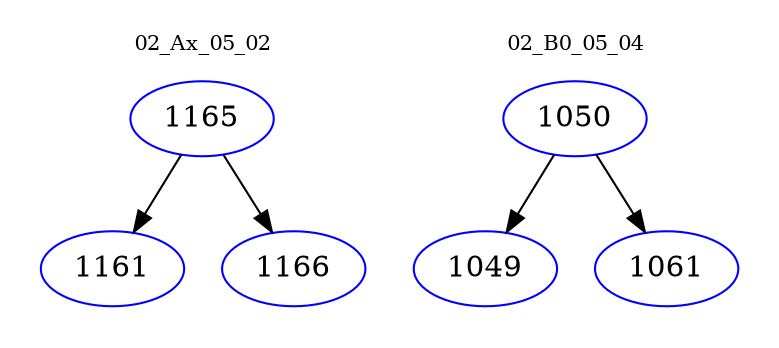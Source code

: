 digraph{
subgraph cluster_0 {
color = white
label = "02_Ax_05_02";
fontsize=10;
T0_1165 [label="1165", color="blue"]
T0_1165 -> T0_1161 [color="black"]
T0_1161 [label="1161", color="blue"]
T0_1165 -> T0_1166 [color="black"]
T0_1166 [label="1166", color="blue"]
}
subgraph cluster_1 {
color = white
label = "02_B0_05_04";
fontsize=10;
T1_1050 [label="1050", color="blue"]
T1_1050 -> T1_1049 [color="black"]
T1_1049 [label="1049", color="blue"]
T1_1050 -> T1_1061 [color="black"]
T1_1061 [label="1061", color="blue"]
}
}
